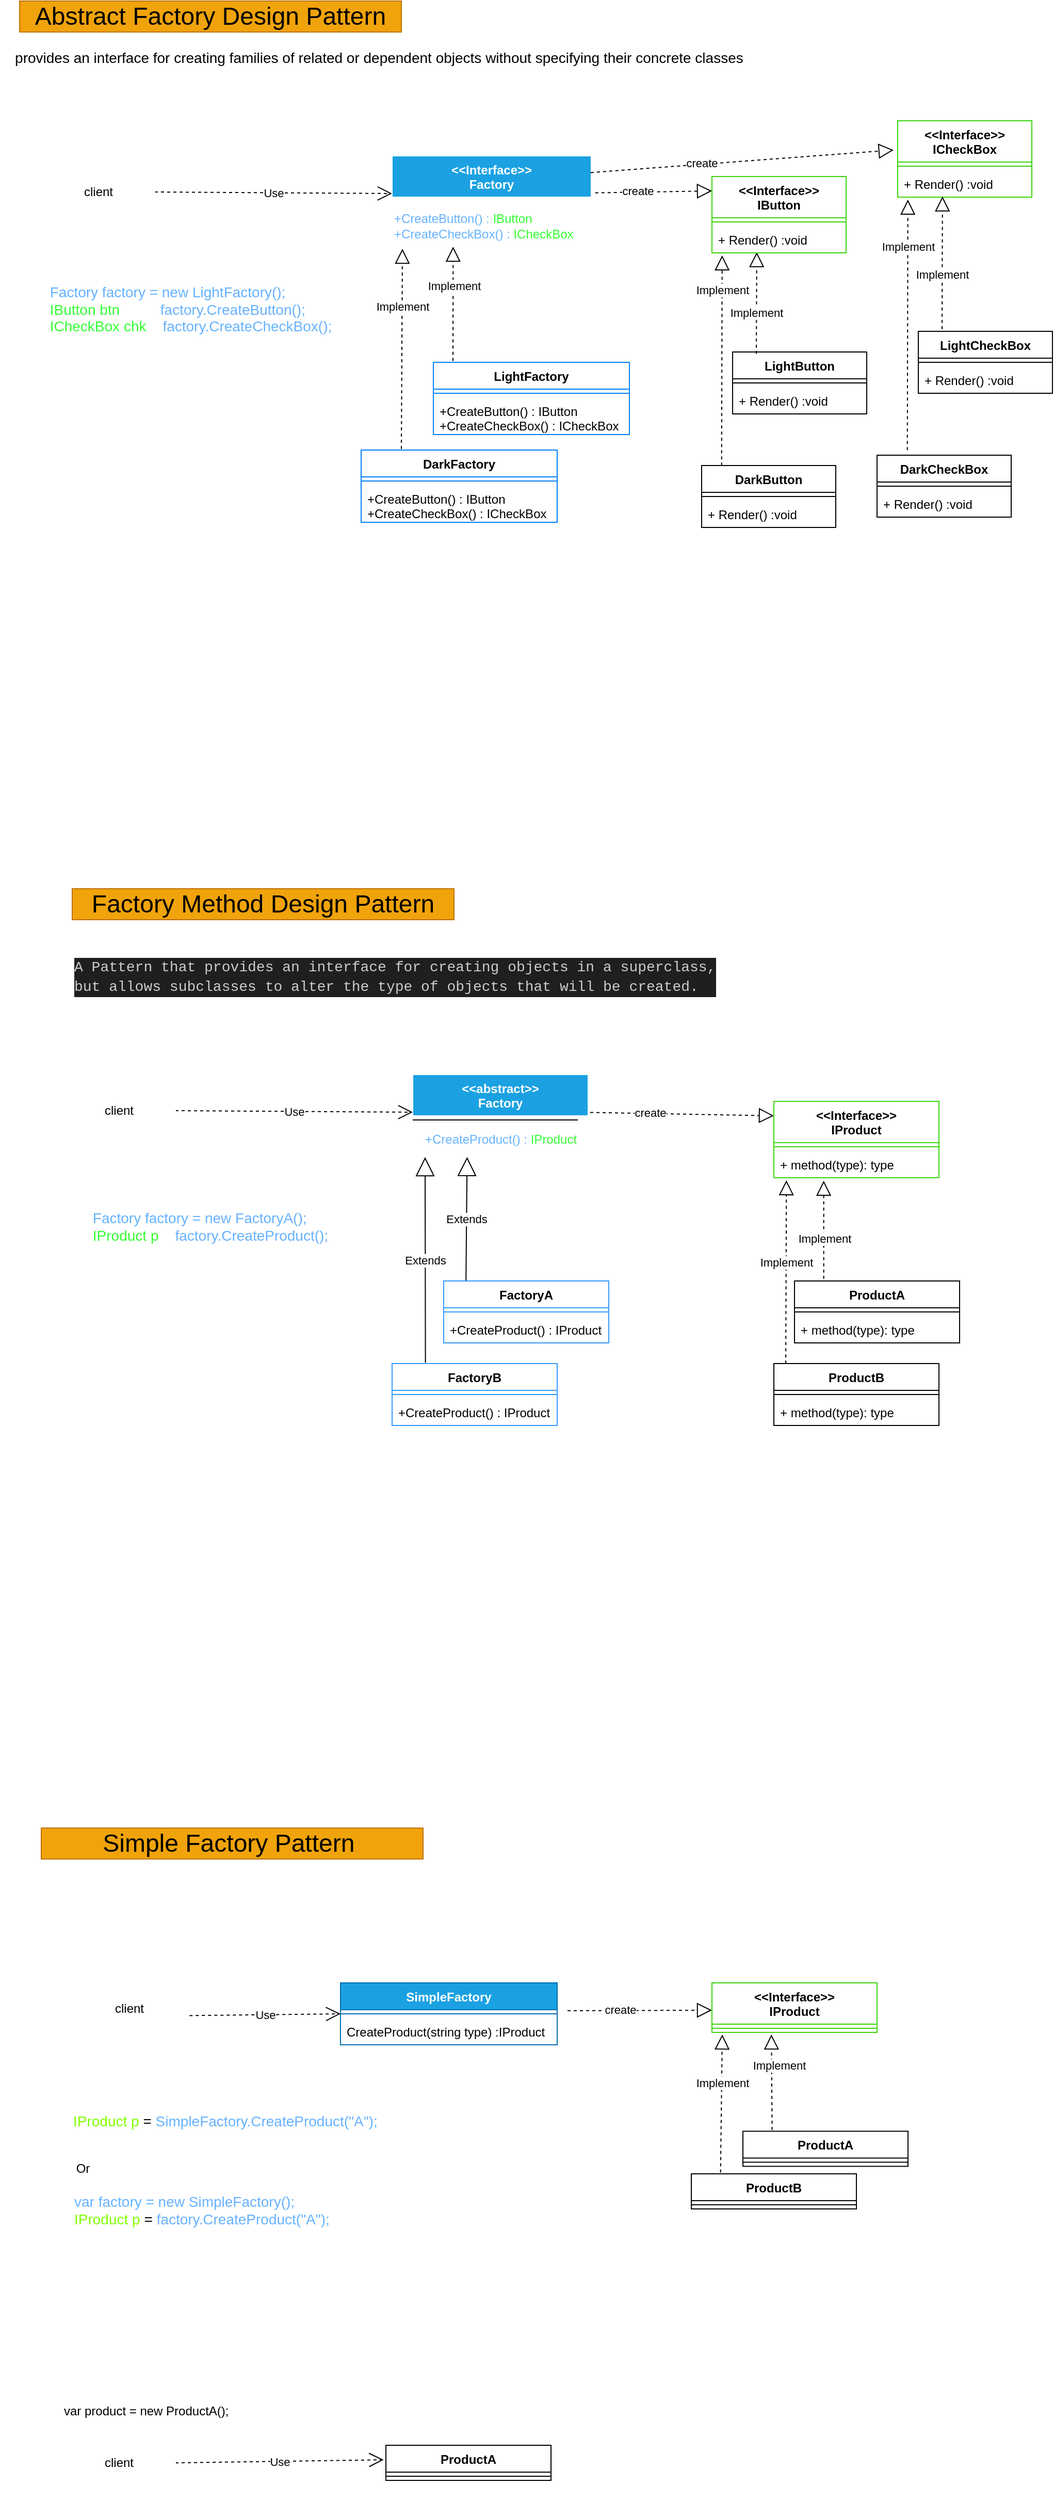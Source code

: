 <mxfile>
    <diagram id="OAejah4RlwYKssRU32tp" name="Page-1">
        <mxGraphModel dx="1076" dy="549" grid="1" gridSize="10" guides="1" tooltips="1" connect="1" arrows="1" fold="1" page="1" pageScale="1" pageWidth="1100" pageHeight="850" background="none" math="0" shadow="0">
            <root>
                <mxCell id="0"/>
                <mxCell id="1" parent="0"/>
                <mxCell id="110" value="&lt;font style=&quot;font-size: 24px;&quot;&gt;Abstract Factory Design Pattern&lt;/font&gt;" style="text;html=1;strokeColor=#BD7000;fillColor=#f0a30a;align=center;verticalAlign=middle;whiteSpace=wrap;rounded=0;movable=1;resizable=1;rotatable=1;deletable=1;editable=1;connectable=1;fontColor=#000000;container=0;" parent="1" vertex="1">
                    <mxGeometry x="29" y="20" width="370" height="30" as="geometry"/>
                </mxCell>
                <mxCell id="168" value="&lt;div style=&quot;color: rgb(204, 204, 204); background-color: rgb(31, 31, 31); font-family: Consolas, &amp;quot;Courier New&amp;quot;, monospace; font-size: 14px; line-height: 19px;&quot;&gt;A Pattern that provides an interface for creating objects in a superclass,&lt;/div&gt;&lt;div style=&quot;color: rgb(204, 204, 204); background-color: rgb(31, 31, 31); font-family: Consolas, &amp;quot;Courier New&amp;quot;, monospace; font-size: 14px; line-height: 19px;&quot;&gt;but allows subclasses to alter the type of objects that will be created.&lt;/div&gt;" style="text;html=1;align=left;verticalAlign=middle;resizable=0;points=[];autosize=1;strokeColor=none;fillColor=none;" vertex="1" parent="1">
                    <mxGeometry x="80" y="940" width="590" height="50" as="geometry"/>
                </mxCell>
                <mxCell id="169" value="Use" style="endArrow=open;endSize=12;dashed=1;html=1;movable=1;resizable=1;rotatable=1;deletable=1;editable=1;connectable=1;exitX=1;exitY=0.5;exitDx=0;exitDy=0;" edge="1" source="198" parent="1">
                    <mxGeometry width="160" relative="1" as="geometry">
                        <mxPoint x="250" y="1096.5" as="sourcePoint"/>
                        <mxPoint x="410.0" y="1096.5" as="targetPoint"/>
                    </mxGeometry>
                </mxCell>
                <mxCell id="170" value="" style="endArrow=block;dashed=1;endFill=0;endSize=12;html=1;movable=1;resizable=1;rotatable=1;deletable=1;editable=1;connectable=1;entryX=0;entryY=0.189;entryDx=0;entryDy=0;entryPerimeter=0;" edge="1" target="186" parent="1">
                    <mxGeometry width="160" relative="1" as="geometry">
                        <mxPoint x="570.0" y="1096.5" as="sourcePoint"/>
                        <mxPoint x="730" y="1096.5" as="targetPoint"/>
                    </mxGeometry>
                </mxCell>
                <mxCell id="171" value="create" style="edgeLabel;html=1;align=center;verticalAlign=middle;resizable=1;points=[];movable=1;rotatable=1;deletable=1;editable=1;connectable=1;container=0;" vertex="1" connectable="0" parent="170">
                    <mxGeometry x="-0.271" y="1" relative="1" as="geometry">
                        <mxPoint as="offset"/>
                    </mxGeometry>
                </mxCell>
                <mxCell id="172" value="" style="endArrow=block;dashed=1;endFill=0;endSize=12;html=1;entryX=0.302;entryY=1.113;entryDx=0;entryDy=0;entryPerimeter=0;movable=1;resizable=1;rotatable=1;deletable=1;editable=1;connectable=1;exitX=0.177;exitY=-0.036;exitDx=0;exitDy=0;exitPerimeter=0;" edge="1" source="180" target="188" parent="1">
                    <mxGeometry width="160" relative="1" as="geometry">
                        <mxPoint x="810" y="1250" as="sourcePoint"/>
                        <mxPoint x="809.52" y="1162.652" as="targetPoint"/>
                    </mxGeometry>
                </mxCell>
                <mxCell id="173" value="Implement" style="edgeLabel;html=1;align=center;verticalAlign=middle;resizable=1;points=[];movable=1;rotatable=1;deletable=1;editable=1;connectable=1;container=0;" vertex="1" connectable="0" parent="172">
                    <mxGeometry x="-0.176" relative="1" as="geometry">
                        <mxPoint as="offset"/>
                    </mxGeometry>
                </mxCell>
                <mxCell id="174" value="&lt;font style=&quot;&quot;&gt;&lt;br&gt;&lt;br&gt;&lt;div style=&quot;font-size: 14px; text-align: left;&quot;&gt;&lt;span style=&quot;background-color: initial;&quot;&gt;&lt;font color=&quot;#66b2ff&quot;&gt;Factory factory = new FactoryA();&lt;/font&gt;&lt;/span&gt;&lt;br&gt;&lt;/div&gt;&lt;div style=&quot;font-size: 14px; text-align: left;&quot;&gt;&lt;font style=&quot;background-color: initial;&quot; color=&quot;#33ff33&quot;&gt;IProduct p&lt;/font&gt;&lt;font style=&quot;background-color: initial;&quot; color=&quot;#ffffff&quot;&gt; =&lt;/font&gt;&lt;span style=&quot;background-color: initial;&quot;&gt;&amp;nbsp;&lt;/span&gt;&lt;span style=&quot;color: rgb(102, 178, 255);&quot;&gt;factory&lt;/span&gt;&lt;font style=&quot;background-color: initial;&quot; color=&quot;#66b2ff&quot;&gt;.CreateProduct();&lt;/font&gt;&lt;/div&gt;&lt;div style=&quot;text-align: left;&quot;&gt;&lt;br&gt;&lt;/div&gt;&lt;/font&gt;" style="text;strokeColor=none;align=center;fillColor=none;html=1;verticalAlign=middle;whiteSpace=wrap;rounded=0;fontColor=#FF66B3;movable=1;resizable=1;rotatable=1;deletable=1;editable=1;connectable=1;container=0;" vertex="1" parent="1">
                    <mxGeometry x="44" y="1170" width="340" height="60" as="geometry"/>
                </mxCell>
                <mxCell id="175" value="&lt;&lt;abstract&gt;&gt;&#10;Factory" style="swimlane;fontStyle=1;align=center;verticalAlign=top;childLayout=stackLayout;horizontal=1;startSize=40;horizontalStack=0;resizeParent=1;resizeParentMax=0;resizeLast=0;collapsible=1;marginBottom=0;fillColor=#1ba1e2;fontColor=#ffffff;strokeColor=#FFFFFF;movable=1;resizable=1;rotatable=1;deletable=1;editable=1;connectable=1;container=0;" vertex="1" parent="1">
                    <mxGeometry x="410" y="1060" width="170" height="78" as="geometry"/>
                </mxCell>
                <mxCell id="176" value="" style="line;strokeWidth=1;fillColor=none;align=left;verticalAlign=middle;spacingTop=-1;spacingLeft=3;spacingRight=3;rotatable=1;labelPosition=right;points=[];portConstraint=eastwest;strokeColor=inherit;movable=1;resizable=1;deletable=1;editable=1;connectable=1;container=0;" vertex="1" parent="175">
                    <mxGeometry y="40" width="170" height="8" as="geometry"/>
                </mxCell>
                <mxCell id="177" value="&lt;font color=&quot;#66b2ff&quot;&gt;+CreateProduct() :&lt;/font&gt; IProduct" style="text;html=1;align=center;verticalAlign=middle;resizable=1;points=[];autosize=1;strokeColor=none;fillColor=none;fontSize=12;fontColor=#33FF33;movable=1;rotatable=1;deletable=1;editable=1;connectable=1;" vertex="1" parent="175">
                    <mxGeometry y="48" width="170" height="30" as="geometry"/>
                </mxCell>
                <mxCell id="178" value="Extends" style="endArrow=block;endSize=16;endFill=0;html=1;exitX=0.135;exitY=0;exitDx=0;exitDy=0;entryX=0.31;entryY=1.062;entryDx=0;entryDy=0;entryPerimeter=0;movable=1;resizable=1;rotatable=1;deletable=1;editable=1;connectable=1;exitPerimeter=0;" edge="1" source="195" target="177" parent="1">
                    <mxGeometry width="160" relative="1" as="geometry">
                        <mxPoint x="490" y="1260" as="sourcePoint"/>
                        <mxPoint x="490.8" y="1134.884" as="targetPoint"/>
                    </mxGeometry>
                </mxCell>
                <mxCell id="179" value="" style="line;strokeWidth=1;fillColor=none;align=left;verticalAlign=middle;spacingTop=-1;spacingLeft=3;spacingRight=3;rotatable=1;labelPosition=right;points=[];portConstraint=eastwest;strokeColor=inherit;movable=1;resizable=1;deletable=1;editable=1;connectable=1;container=0;" vertex="1" parent="1">
                    <mxGeometry x="410" y="1100" width="160" height="8" as="geometry"/>
                </mxCell>
                <mxCell id="180" value="ProductA" style="swimlane;fontStyle=1;align=center;verticalAlign=top;childLayout=stackLayout;horizontal=1;startSize=26;horizontalStack=0;resizeParent=1;resizeParentMax=0;resizeLast=0;collapsible=1;marginBottom=0;" vertex="1" parent="1">
                    <mxGeometry x="780" y="1260" width="160" height="60" as="geometry"/>
                </mxCell>
                <mxCell id="181" value="" style="line;strokeWidth=1;fillColor=none;align=left;verticalAlign=middle;spacingTop=-1;spacingLeft=3;spacingRight=3;rotatable=0;labelPosition=right;points=[];portConstraint=eastwest;strokeColor=inherit;" vertex="1" parent="180">
                    <mxGeometry y="26" width="160" height="8" as="geometry"/>
                </mxCell>
                <mxCell id="182" value="+ method(type): type" style="text;strokeColor=none;fillColor=none;align=left;verticalAlign=top;spacingLeft=4;spacingRight=4;overflow=hidden;rotatable=0;points=[[0,0.5],[1,0.5]];portConstraint=eastwest;" vertex="1" parent="180">
                    <mxGeometry y="34" width="160" height="26" as="geometry"/>
                </mxCell>
                <mxCell id="183" value="ProductB" style="swimlane;fontStyle=1;align=center;verticalAlign=top;childLayout=stackLayout;horizontal=1;startSize=26;horizontalStack=0;resizeParent=1;resizeParentMax=0;resizeLast=0;collapsible=1;marginBottom=0;" vertex="1" parent="1">
                    <mxGeometry x="760" y="1340" width="160" height="60" as="geometry"/>
                </mxCell>
                <mxCell id="184" value="" style="line;strokeWidth=1;fillColor=none;align=left;verticalAlign=middle;spacingTop=-1;spacingLeft=3;spacingRight=3;rotatable=0;labelPosition=right;points=[];portConstraint=eastwest;strokeColor=inherit;" vertex="1" parent="183">
                    <mxGeometry y="26" width="160" height="8" as="geometry"/>
                </mxCell>
                <mxCell id="185" value="+ method(type): type" style="text;strokeColor=none;fillColor=none;align=left;verticalAlign=top;spacingLeft=4;spacingRight=4;overflow=hidden;rotatable=0;points=[[0,0.5],[1,0.5]];portConstraint=eastwest;" vertex="1" parent="183">
                    <mxGeometry y="34" width="160" height="26" as="geometry"/>
                </mxCell>
                <mxCell id="186" value="&lt;&lt;Interface&gt;&gt;&#10;IProduct" style="swimlane;fontStyle=1;align=center;verticalAlign=top;childLayout=stackLayout;horizontal=1;startSize=40;horizontalStack=0;resizeParent=1;resizeParentMax=0;resizeLast=0;collapsible=1;marginBottom=0;strokeColor=#39D40B;fillColor=none;" vertex="1" parent="1">
                    <mxGeometry x="760" y="1086" width="160" height="74" as="geometry"/>
                </mxCell>
                <mxCell id="187" value="" style="line;strokeWidth=1;fillColor=none;align=left;verticalAlign=middle;spacingTop=-1;spacingLeft=3;spacingRight=3;rotatable=0;labelPosition=right;points=[];portConstraint=eastwest;strokeColor=inherit;" vertex="1" parent="186">
                    <mxGeometry y="40" width="160" height="8" as="geometry"/>
                </mxCell>
                <mxCell id="188" value="+ method(type): type" style="text;strokeColor=none;fillColor=none;align=left;verticalAlign=top;spacingLeft=4;spacingRight=4;overflow=hidden;rotatable=0;points=[[0,0.5],[1,0.5]];portConstraint=eastwest;" vertex="1" parent="186">
                    <mxGeometry y="48" width="160" height="26" as="geometry"/>
                </mxCell>
                <mxCell id="189" value="" style="endArrow=block;dashed=1;endFill=0;endSize=12;html=1;entryX=0.076;entryY=1.093;entryDx=0;entryDy=0;entryPerimeter=0;movable=1;resizable=1;rotatable=1;deletable=1;editable=1;connectable=1;exitX=0.072;exitY=0.002;exitDx=0;exitDy=0;exitPerimeter=0;" edge="1" source="183" target="188" parent="1">
                    <mxGeometry width="160" relative="1" as="geometry">
                        <mxPoint x="870.48" y="1247.35" as="sourcePoint"/>
                        <mxPoint x="870" y="1160.002" as="targetPoint"/>
                    </mxGeometry>
                </mxCell>
                <mxCell id="190" value="Implement" style="edgeLabel;html=1;align=center;verticalAlign=middle;resizable=1;points=[];movable=1;rotatable=1;deletable=1;editable=1;connectable=1;container=0;" vertex="1" connectable="0" parent="189">
                    <mxGeometry x="-0.176" relative="1" as="geometry">
                        <mxPoint y="-25" as="offset"/>
                    </mxGeometry>
                </mxCell>
                <mxCell id="191" value="FactoryB" style="swimlane;fontStyle=1;align=center;verticalAlign=top;childLayout=stackLayout;horizontal=1;startSize=26;horizontalStack=0;resizeParent=1;resizeParentMax=0;resizeLast=0;collapsible=1;marginBottom=0;strokeColor=#3399FF;" vertex="1" parent="1">
                    <mxGeometry x="390" y="1340" width="160" height="60" as="geometry"/>
                </mxCell>
                <mxCell id="192" value="" style="line;strokeWidth=1;fillColor=none;align=left;verticalAlign=middle;spacingTop=-1;spacingLeft=3;spacingRight=3;rotatable=0;labelPosition=right;points=[];portConstraint=eastwest;strokeColor=inherit;" vertex="1" parent="191">
                    <mxGeometry y="26" width="160" height="8" as="geometry"/>
                </mxCell>
                <mxCell id="193" value="+CreateProduct() : IProduct" style="text;strokeColor=none;fillColor=none;align=left;verticalAlign=top;spacingLeft=4;spacingRight=4;overflow=hidden;rotatable=0;points=[[0,0.5],[1,0.5]];portConstraint=eastwest;" vertex="1" parent="191">
                    <mxGeometry y="34" width="160" height="26" as="geometry"/>
                </mxCell>
                <mxCell id="194" value="Extends" style="endArrow=block;endSize=16;endFill=0;html=1;movable=1;resizable=1;rotatable=1;deletable=1;editable=1;connectable=1;exitX=0.202;exitY=-0.013;exitDx=0;exitDy=0;exitPerimeter=0;" edge="1" source="191" parent="1">
                    <mxGeometry width="160" relative="1" as="geometry">
                        <mxPoint x="430" y="1340" as="sourcePoint"/>
                        <mxPoint x="422.0" y="1140" as="targetPoint"/>
                    </mxGeometry>
                </mxCell>
                <mxCell id="195" value="FactoryA" style="swimlane;fontStyle=1;align=center;verticalAlign=top;childLayout=stackLayout;horizontal=1;startSize=26;horizontalStack=0;resizeParent=1;resizeParentMax=0;resizeLast=0;collapsible=1;marginBottom=0;strokeColor=#3399FF;" vertex="1" parent="1">
                    <mxGeometry x="440" y="1260" width="160" height="60" as="geometry"/>
                </mxCell>
                <mxCell id="196" value="" style="line;strokeWidth=1;fillColor=none;align=left;verticalAlign=middle;spacingTop=-1;spacingLeft=3;spacingRight=3;rotatable=0;labelPosition=right;points=[];portConstraint=eastwest;strokeColor=inherit;" vertex="1" parent="195">
                    <mxGeometry y="26" width="160" height="8" as="geometry"/>
                </mxCell>
                <mxCell id="197" value="+CreateProduct() : IProduct" style="text;strokeColor=none;fillColor=none;align=left;verticalAlign=top;spacingLeft=4;spacingRight=4;overflow=hidden;rotatable=0;points=[[0,0.5],[1,0.5]];portConstraint=eastwest;" vertex="1" parent="195">
                    <mxGeometry y="34" width="160" height="26" as="geometry"/>
                </mxCell>
                <mxCell id="198" value="client" style="html=1;strokeColor=#FFFFFF;fillColor=none;" vertex="1" parent="1">
                    <mxGeometry x="70" y="1070" width="110" height="50" as="geometry"/>
                </mxCell>
                <mxCell id="199" value="&lt;font style=&quot;font-size: 24px;&quot;&gt;Factory Method Design Pattern&lt;/font&gt;" style="text;html=1;strokeColor=#BD7000;fillColor=#f0a30a;align=center;verticalAlign=middle;whiteSpace=wrap;rounded=0;movable=1;resizable=1;rotatable=1;deletable=1;editable=1;connectable=1;fontColor=#000000;container=0;" vertex="1" parent="1">
                    <mxGeometry x="80" y="880" width="370" height="30" as="geometry"/>
                </mxCell>
                <mxCell id="229" value="&lt;font style=&quot;font-size: 24px;&quot;&gt;Simple Factory Pattern&amp;nbsp;&lt;/font&gt;" style="text;html=1;strokeColor=#BD7000;fillColor=#f0a30a;align=center;verticalAlign=middle;whiteSpace=wrap;rounded=0;movable=1;resizable=1;rotatable=1;deletable=1;editable=1;connectable=1;fontColor=#000000;container=0;" vertex="1" parent="1">
                    <mxGeometry x="50" y="1790" width="370" height="30" as="geometry"/>
                </mxCell>
                <mxCell id="230" value="&lt;span style=&quot;font-family: D-DINExp, &amp;quot;DM Sans&amp;quot;, -apple-system, BlinkMacSystemFont, &amp;quot;Segoe UI&amp;quot;, Roboto, &amp;quot;Helvetica Neue&amp;quot;, Arial, &amp;quot;Noto Sans&amp;quot;, sans-serif, &amp;quot;Apple Color Emoji&amp;quot;, &amp;quot;Segoe UI Emoji&amp;quot;, &amp;quot;Segoe UI Symbol&amp;quot;, &amp;quot;Noto Color Emoji&amp;quot;; font-size: 14px;&quot;&gt;&lt;font color=&quot;#ffffff&quot;&gt;A pattern that provides a way to create objects without specifying the exact class of the object that will be created.&lt;br&gt;&amp;nbsp;It is often used to encapsulate object creation in a single class, making it easier to manage and modify.&lt;/font&gt;&lt;/span&gt;" style="text;html=1;align=left;verticalAlign=middle;resizable=0;points=[];autosize=1;strokeColor=none;fillColor=none;" vertex="1" parent="1">
                    <mxGeometry x="60" y="1830" width="730" height="50" as="geometry"/>
                </mxCell>
                <mxCell id="248" value="&lt;font style=&quot;font-size: 14px;&quot;&gt;&amp;nbsp;provides an interface for creating families of related or dependent objects without specifying their concrete classes&lt;/font&gt;" style="text;html=1;align=center;verticalAlign=middle;resizable=0;points=[];autosize=1;strokeColor=none;fillColor=none;" vertex="1" parent="1">
                    <mxGeometry x="10" y="60" width="730" height="30" as="geometry"/>
                </mxCell>
                <mxCell id="240" value="SimpleFactory" style="swimlane;fontStyle=1;align=center;verticalAlign=top;childLayout=stackLayout;horizontal=1;startSize=26;horizontalStack=0;resizeParent=1;resizeParentMax=0;resizeLast=0;collapsible=1;marginBottom=0;fillColor=#1ba1e2;fontColor=#ffffff;strokeColor=#006EAF;" vertex="1" parent="1">
                    <mxGeometry x="340" y="1940" width="210" height="60" as="geometry"/>
                </mxCell>
                <mxCell id="241" value="" style="line;strokeWidth=1;fillColor=none;align=left;verticalAlign=middle;spacingTop=-1;spacingLeft=3;spacingRight=3;rotatable=0;labelPosition=right;points=[];portConstraint=eastwest;strokeColor=inherit;" vertex="1" parent="240">
                    <mxGeometry y="26" width="210" height="8" as="geometry"/>
                </mxCell>
                <mxCell id="242" value="CreateProduct(string type) :IProduct" style="text;strokeColor=none;fillColor=none;align=left;verticalAlign=top;spacingLeft=4;spacingRight=4;overflow=hidden;rotatable=0;points=[[0,0.5],[1,0.5]];portConstraint=eastwest;" vertex="1" parent="240">
                    <mxGeometry y="34" width="210" height="26" as="geometry"/>
                </mxCell>
                <mxCell id="244" value="Use" style="endArrow=open;endSize=12;dashed=1;html=1;movable=1;resizable=1;rotatable=1;deletable=1;editable=1;connectable=1;exitX=1.033;exitY=0.634;exitDx=0;exitDy=0;exitPerimeter=0;" edge="1" parent="1" source="272">
                    <mxGeometry width="160" relative="1" as="geometry">
                        <mxPoint x="220" y="1966.5" as="sourcePoint"/>
                        <mxPoint x="340" y="1970" as="targetPoint"/>
                    </mxGeometry>
                </mxCell>
                <mxCell id="245" value="" style="endArrow=block;dashed=1;endFill=0;endSize=12;html=1;movable=1;resizable=1;rotatable=1;deletable=1;editable=1;connectable=1;" edge="1" parent="1">
                    <mxGeometry width="160" relative="1" as="geometry">
                        <mxPoint x="560" y="1967" as="sourcePoint"/>
                        <mxPoint x="700" y="1966.5" as="targetPoint"/>
                    </mxGeometry>
                </mxCell>
                <mxCell id="246" value="create" style="edgeLabel;html=1;align=center;verticalAlign=middle;resizable=1;points=[];movable=1;rotatable=1;deletable=1;editable=1;connectable=1;container=0;" vertex="1" connectable="0" parent="245">
                    <mxGeometry x="-0.271" y="1" relative="1" as="geometry">
                        <mxPoint as="offset"/>
                    </mxGeometry>
                </mxCell>
                <mxCell id="247" value="&lt;font style=&quot;font-size: 14px;&quot;&gt;&lt;font color=&quot;#66b2ff&quot;&gt;var factory = new SimpleFactory();&lt;/font&gt;&lt;br&gt;&lt;font color=&quot;#80ff00&quot;&gt;IProduct p&lt;/font&gt; =&lt;font color=&quot;#66b2ff&quot;&gt; factory.CreateProduct(&quot;A&quot;);&lt;/font&gt;&lt;/font&gt;" style="text;html=1;align=left;verticalAlign=middle;resizable=0;points=[];autosize=1;strokeColor=none;fillColor=none;" vertex="1" parent="1">
                    <mxGeometry x="80" y="2135" width="270" height="50" as="geometry"/>
                </mxCell>
                <mxCell id="250" value="" style="endArrow=block;dashed=1;endFill=0;endSize=12;html=1;entryX=0.36;entryY=1.089;entryDx=0;entryDy=0;entryPerimeter=0;movable=1;resizable=1;rotatable=1;deletable=1;editable=1;connectable=1;exitX=0.177;exitY=-0.036;exitDx=0;exitDy=0;exitPerimeter=0;" edge="1" parent="1" source="252">
                    <mxGeometry width="160" relative="1" as="geometry">
                        <mxPoint x="750" y="2077.69" as="sourcePoint"/>
                        <mxPoint x="757.6" y="1990.004" as="targetPoint"/>
                    </mxGeometry>
                </mxCell>
                <mxCell id="251" value="Implement" style="edgeLabel;html=1;align=center;verticalAlign=middle;resizable=1;points=[];movable=1;rotatable=1;deletable=1;editable=1;connectable=1;container=0;" vertex="1" connectable="0" parent="250">
                    <mxGeometry x="-0.176" relative="1" as="geometry">
                        <mxPoint x="7" y="-25" as="offset"/>
                    </mxGeometry>
                </mxCell>
                <mxCell id="252" value="ProductA" style="swimlane;fontStyle=1;align=center;verticalAlign=top;childLayout=stackLayout;horizontal=1;startSize=26;horizontalStack=0;resizeParent=1;resizeParentMax=0;resizeLast=0;collapsible=1;marginBottom=0;" vertex="1" parent="1">
                    <mxGeometry x="730" y="2083.69" width="160" height="34" as="geometry"/>
                </mxCell>
                <mxCell id="253" value="" style="line;strokeWidth=1;fillColor=none;align=left;verticalAlign=middle;spacingTop=-1;spacingLeft=3;spacingRight=3;rotatable=0;labelPosition=right;points=[];portConstraint=eastwest;strokeColor=inherit;" vertex="1" parent="252">
                    <mxGeometry y="26" width="160" height="8" as="geometry"/>
                </mxCell>
                <mxCell id="255" value="&lt;&lt;Interface&gt;&gt;&#10;IProduct" style="swimlane;fontStyle=1;align=center;verticalAlign=top;childLayout=stackLayout;horizontal=1;startSize=40;horizontalStack=0;resizeParent=1;resizeParentMax=0;resizeLast=0;collapsible=1;marginBottom=0;strokeColor=#39D40B;fillColor=none;" vertex="1" parent="1">
                    <mxGeometry x="700" y="1940" width="160" height="48" as="geometry"/>
                </mxCell>
                <mxCell id="256" value="" style="line;strokeWidth=1;fillColor=none;align=left;verticalAlign=middle;spacingTop=-1;spacingLeft=3;spacingRight=3;rotatable=0;labelPosition=right;points=[];portConstraint=eastwest;strokeColor=inherit;" vertex="1" parent="255">
                    <mxGeometry y="40" width="160" height="8" as="geometry"/>
                </mxCell>
                <mxCell id="264" value="" style="group" vertex="1" connectable="0" parent="1">
                    <mxGeometry x="70" y="2340" width="474" height="100" as="geometry"/>
                </mxCell>
                <mxCell id="249" value="var product = new ProductA();" style="text;html=1;align=left;verticalAlign=middle;resizable=0;points=[];autosize=1;strokeColor=none;fillColor=none;" vertex="1" parent="264">
                    <mxGeometry width="180" height="30" as="geometry"/>
                </mxCell>
                <mxCell id="259" value="ProductA" style="swimlane;fontStyle=1;align=center;verticalAlign=top;childLayout=stackLayout;horizontal=1;startSize=26;horizontalStack=0;resizeParent=1;resizeParentMax=0;resizeLast=0;collapsible=1;marginBottom=0;" vertex="1" parent="264">
                    <mxGeometry x="314" y="48" width="160" height="34" as="geometry"/>
                </mxCell>
                <mxCell id="260" value="" style="line;strokeWidth=1;fillColor=none;align=left;verticalAlign=middle;spacingTop=-1;spacingLeft=3;spacingRight=3;rotatable=0;labelPosition=right;points=[];portConstraint=eastwest;strokeColor=inherit;" vertex="1" parent="259">
                    <mxGeometry y="26" width="160" height="8" as="geometry"/>
                </mxCell>
                <mxCell id="262" value="Use" style="endArrow=open;endSize=12;dashed=1;html=1;movable=1;resizable=1;rotatable=1;deletable=1;editable=1;connectable=1;entryX=-0.014;entryY=0.413;entryDx=0;entryDy=0;exitX=1;exitY=0.5;exitDx=0;exitDy=0;entryPerimeter=0;" edge="1" parent="264" source="263" target="259">
                    <mxGeometry width="160" relative="1" as="geometry">
                        <mxPoint x="135" y="57" as="sourcePoint"/>
                        <mxPoint x="255" y="53.5" as="targetPoint"/>
                    </mxGeometry>
                </mxCell>
                <mxCell id="263" value="client" style="html=1;strokeColor=#FFFFFF;fillColor=none;" vertex="1" parent="264">
                    <mxGeometry y="40" width="110" height="50" as="geometry"/>
                </mxCell>
                <mxCell id="265" value="" style="group;movable=0;resizable=0;rotatable=0;deletable=0;editable=0;connectable=0;" vertex="1" connectable="0" parent="1">
                    <mxGeometry x="50" y="136" width="980" height="394" as="geometry"/>
                </mxCell>
                <mxCell id="105" value="Use" style="endArrow=open;endSize=12;dashed=1;html=1;movable=1;resizable=1;rotatable=1;deletable=1;editable=1;connectable=1;exitX=1;exitY=0.5;exitDx=0;exitDy=0;" parent="265" edge="1" source="167">
                    <mxGeometry width="160" relative="1" as="geometry">
                        <mxPoint x="180" y="70.5" as="sourcePoint"/>
                        <mxPoint x="340" y="70.5" as="targetPoint"/>
                    </mxGeometry>
                </mxCell>
                <mxCell id="97" value="" style="endArrow=block;dashed=1;endFill=0;endSize=12;html=1;entryX=0.334;entryY=0.971;entryDx=0;entryDy=0;entryPerimeter=0;movable=1;resizable=1;rotatable=1;deletable=1;editable=1;connectable=1;exitX=0.177;exitY=-0.036;exitDx=0;exitDy=0;exitPerimeter=0;" parent="265" target="153" edge="1">
                    <mxGeometry width="160" relative="1" as="geometry">
                        <mxPoint x="693.01" y="225.84" as="sourcePoint"/>
                        <mxPoint x="699.52" y="130.652" as="targetPoint"/>
                    </mxGeometry>
                </mxCell>
                <mxCell id="102" value="Implement" style="edgeLabel;html=1;align=center;verticalAlign=middle;resizable=1;points=[];movable=1;rotatable=1;deletable=1;editable=1;connectable=1;container=0;" parent="97" vertex="1" connectable="0">
                    <mxGeometry x="-0.176" relative="1" as="geometry">
                        <mxPoint as="offset"/>
                    </mxGeometry>
                </mxCell>
                <mxCell id="116" value="&lt;font style=&quot;&quot;&gt;&lt;br&gt;&lt;br&gt;&lt;div style=&quot;font-size: 14px; text-align: left;&quot;&gt;&lt;span style=&quot;background-color: initial;&quot;&gt;&lt;font color=&quot;#66b2ff&quot;&gt;Factory factory = new LightFactory();&lt;/font&gt;&lt;/span&gt;&lt;br&gt;&lt;/div&gt;&lt;div style=&quot;font-size: 14px; text-align: left;&quot;&gt;&lt;font style=&quot;background-color: initial;&quot; color=&quot;#33ff33&quot;&gt;IButton btn&lt;/font&gt;&lt;font style=&quot;background-color: initial;&quot; color=&quot;#ffffff&quot;&gt;&amp;nbsp; &amp;nbsp; &amp;nbsp; &amp;nbsp;=&lt;/font&gt;&lt;span style=&quot;background-color: initial;&quot;&gt;&amp;nbsp;&lt;/span&gt;&lt;span style=&quot;color: rgb(102, 178, 255);&quot;&gt;factory&lt;/span&gt;&lt;font style=&quot;background-color: initial;&quot; color=&quot;#66b2ff&quot;&gt;.CreateButton();&lt;/font&gt;&lt;br&gt;&lt;/div&gt;&lt;div style=&quot;font-size: 14px; text-align: left;&quot;&gt;&lt;font style=&quot;background-color: initial;&quot; color=&quot;#33ff33&quot;&gt;ICheckBox chk&lt;/font&gt;&lt;font style=&quot;background-color: initial;&quot; color=&quot;#ffffff&quot;&gt;&amp;nbsp;=&lt;/font&gt;&lt;span style=&quot;background-color: initial;&quot;&gt;&amp;nbsp;&lt;/span&gt;&lt;span style=&quot;color: rgb(102, 178, 255);&quot;&gt;factory&lt;/span&gt;&lt;font style=&quot;background-color: initial;&quot; color=&quot;#66b2ff&quot;&gt;.CreateCheckBox();&lt;/font&gt;&lt;font style=&quot;background-color: initial;&quot; color=&quot;#66b2ff&quot;&gt;&lt;br&gt;&lt;/font&gt;&lt;/div&gt;&lt;/font&gt;" style="text;strokeColor=none;align=center;fillColor=none;html=1;verticalAlign=middle;whiteSpace=wrap;rounded=0;fontColor=#FF66B3;movable=1;resizable=1;rotatable=1;deletable=1;editable=1;connectable=1;container=0;" parent="265" vertex="1">
                    <mxGeometry y="128" width="290" height="80" as="geometry"/>
                </mxCell>
                <mxCell id="88" value="&lt;&lt;Interface&gt;&gt;&#10;Factory" style="swimlane;fontStyle=1;align=center;verticalAlign=top;childLayout=stackLayout;horizontal=1;startSize=40;horizontalStack=0;resizeParent=1;resizeParentMax=0;resizeLast=0;collapsible=1;marginBottom=0;fillColor=#1ba1e2;fontColor=#ffffff;strokeColor=#FFFFFF;movable=1;resizable=1;rotatable=1;deletable=1;editable=1;connectable=1;container=0;" parent="265" vertex="1">
                    <mxGeometry x="340" y="34" width="193" height="88" as="geometry"/>
                </mxCell>
                <mxCell id="139" value="" style="line;strokeWidth=1;fillColor=none;align=left;verticalAlign=middle;spacingTop=-1;spacingLeft=3;spacingRight=3;rotatable=1;labelPosition=right;points=[];portConstraint=eastwest;strokeColor=inherit;movable=1;resizable=1;deletable=1;editable=1;connectable=1;container=0;" parent="88" vertex="1">
                    <mxGeometry y="40" width="193" height="8" as="geometry"/>
                </mxCell>
                <mxCell id="137" value="&lt;font color=&quot;#66b2ff&quot;&gt;+CreateButton() :&lt;/font&gt; IButton&lt;br&gt;&lt;font color=&quot;#66b2ff&quot;&gt;+CreateCheckBox() :&lt;/font&gt;&amp;nbsp;ICheckBox" style="text;html=1;align=left;verticalAlign=middle;resizable=1;points=[];autosize=1;strokeColor=none;fillColor=none;fontSize=12;fontColor=#33FF33;movable=1;rotatable=1;deletable=1;editable=1;connectable=1;" parent="88" vertex="1">
                    <mxGeometry y="48" width="193" height="40" as="geometry"/>
                </mxCell>
                <mxCell id="90" value="" style="line;strokeWidth=1;fillColor=none;align=left;verticalAlign=middle;spacingTop=-1;spacingLeft=3;spacingRight=3;rotatable=1;labelPosition=right;points=[];portConstraint=eastwest;strokeColor=inherit;movable=1;resizable=1;deletable=1;editable=1;connectable=1;container=0;" parent="265" vertex="1">
                    <mxGeometry x="340" y="74" width="160" height="8" as="geometry"/>
                </mxCell>
                <mxCell id="150" value="&lt;&lt;Interface&gt;&gt;&#10;IButton" style="swimlane;fontStyle=1;align=center;verticalAlign=top;childLayout=stackLayout;horizontal=1;startSize=40;horizontalStack=0;resizeParent=1;resizeParentMax=0;resizeLast=0;collapsible=1;marginBottom=0;strokeColor=#39D40B;fillColor=none;movable=1;resizable=1;rotatable=1;deletable=1;editable=1;connectable=1;" vertex="1" parent="265">
                    <mxGeometry x="650" y="54" width="130" height="74" as="geometry"/>
                </mxCell>
                <mxCell id="152" value="" style="line;strokeWidth=1;fillColor=none;align=left;verticalAlign=middle;spacingTop=-1;spacingLeft=3;spacingRight=3;rotatable=1;labelPosition=right;points=[];portConstraint=eastwest;strokeColor=inherit;movable=1;resizable=1;deletable=1;editable=1;connectable=1;" vertex="1" parent="150">
                    <mxGeometry y="40" width="130" height="8" as="geometry"/>
                </mxCell>
                <mxCell id="153" value="+ Render() :void" style="text;strokeColor=none;fillColor=none;align=left;verticalAlign=top;spacingLeft=4;spacingRight=4;overflow=hidden;rotatable=1;points=[[0,0.5],[1,0.5]];portConstraint=eastwest;movable=1;resizable=1;deletable=1;editable=1;connectable=1;" vertex="1" parent="150">
                    <mxGeometry y="48" width="130" height="26" as="geometry"/>
                </mxCell>
                <mxCell id="114" value="" style="endArrow=block;dashed=1;endFill=0;endSize=12;html=1;movable=1;resizable=1;rotatable=1;deletable=1;editable=1;connectable=1;entryX=0;entryY=0.189;entryDx=0;entryDy=0;entryPerimeter=0;exitX=1.02;exitY=0.407;exitDx=0;exitDy=0;exitPerimeter=0;" parent="265" edge="1" target="150" source="88">
                    <mxGeometry width="160" relative="1" as="geometry">
                        <mxPoint x="500" y="70.5" as="sourcePoint"/>
                        <mxPoint x="660" y="70.5" as="targetPoint"/>
                    </mxGeometry>
                </mxCell>
                <mxCell id="115" value="create" style="edgeLabel;html=1;align=center;verticalAlign=middle;resizable=1;points=[];movable=1;rotatable=1;deletable=1;editable=1;connectable=1;container=0;" parent="114" vertex="1" connectable="0">
                    <mxGeometry x="-0.271" y="1" relative="1" as="geometry">
                        <mxPoint as="offset"/>
                    </mxGeometry>
                </mxCell>
                <mxCell id="154" value="" style="endArrow=block;dashed=1;endFill=0;endSize=12;html=1;entryX=0.076;entryY=1.093;entryDx=0;entryDy=0;entryPerimeter=0;movable=1;resizable=1;rotatable=1;deletable=1;editable=1;connectable=1;exitX=0.072;exitY=0.002;exitDx=0;exitDy=0;exitPerimeter=0;" edge="1" parent="265" target="153">
                    <mxGeometry width="160" relative="1" as="geometry">
                        <mxPoint x="659.36" y="334.12" as="sourcePoint"/>
                        <mxPoint x="760" y="128.002" as="targetPoint"/>
                    </mxGeometry>
                </mxCell>
                <mxCell id="155" value="Implement" style="edgeLabel;html=1;align=center;verticalAlign=middle;resizable=1;points=[];movable=1;rotatable=1;deletable=1;editable=1;connectable=1;container=0;" vertex="1" connectable="0" parent="154">
                    <mxGeometry x="-0.176" relative="1" as="geometry">
                        <mxPoint y="-86" as="offset"/>
                    </mxGeometry>
                </mxCell>
                <mxCell id="158" value="DarkFactory" style="swimlane;fontStyle=1;align=center;verticalAlign=top;childLayout=stackLayout;horizontal=1;startSize=26;horizontalStack=0;resizeParent=1;resizeParentMax=0;resizeLast=0;collapsible=1;marginBottom=0;strokeColor=#007FFF;movable=1;resizable=1;rotatable=1;deletable=1;editable=1;connectable=1;" vertex="1" parent="265">
                    <mxGeometry x="310" y="319" width="190" height="70" as="geometry"/>
                </mxCell>
                <mxCell id="160" value="" style="line;strokeWidth=1;fillColor=none;align=left;verticalAlign=middle;spacingTop=-1;spacingLeft=3;spacingRight=3;rotatable=1;labelPosition=right;points=[];portConstraint=eastwest;strokeColor=inherit;movable=1;resizable=1;deletable=1;editable=1;connectable=1;" vertex="1" parent="158">
                    <mxGeometry y="26" width="190" height="8" as="geometry"/>
                </mxCell>
                <mxCell id="161" value="+CreateButton() : IButton&#10;+CreateCheckBox() : ICheckBox" style="text;strokeColor=none;fillColor=none;align=left;verticalAlign=top;spacingLeft=4;spacingRight=4;overflow=hidden;rotatable=1;points=[[0,0.5],[1,0.5]];portConstraint=eastwest;movable=1;resizable=1;deletable=1;editable=1;connectable=1;" vertex="1" parent="158">
                    <mxGeometry y="34" width="190" height="36" as="geometry"/>
                </mxCell>
                <mxCell id="162" value="LightFactory" style="swimlane;fontStyle=1;align=center;verticalAlign=top;childLayout=stackLayout;horizontal=1;startSize=26;horizontalStack=0;resizeParent=1;resizeParentMax=0;resizeLast=0;collapsible=1;marginBottom=0;strokeColor=#007FFF;movable=1;resizable=1;rotatable=1;deletable=1;editable=1;connectable=1;" vertex="1" parent="265">
                    <mxGeometry x="380" y="234" width="190" height="70" as="geometry"/>
                </mxCell>
                <mxCell id="163" value="" style="line;strokeWidth=1;fillColor=none;align=left;verticalAlign=middle;spacingTop=-1;spacingLeft=3;spacingRight=3;rotatable=1;labelPosition=right;points=[];portConstraint=eastwest;strokeColor=inherit;movable=1;resizable=1;deletable=1;editable=1;connectable=1;" vertex="1" parent="162">
                    <mxGeometry y="26" width="190" height="8" as="geometry"/>
                </mxCell>
                <mxCell id="164" value="+CreateButton() : IButton&#10;+CreateCheckBox() : ICheckBox" style="text;strokeColor=none;fillColor=none;align=left;verticalAlign=top;spacingLeft=4;spacingRight=4;overflow=hidden;rotatable=1;points=[[0,0.5],[1,0.5]];portConstraint=eastwest;movable=1;resizable=1;deletable=1;editable=1;connectable=1;" vertex="1" parent="162">
                    <mxGeometry y="34" width="190" height="36" as="geometry"/>
                </mxCell>
                <mxCell id="167" value="client" style="html=1;strokeColor=#FFFFFF;fillColor=none;movable=1;resizable=1;rotatable=1;deletable=1;editable=1;connectable=1;" vertex="1" parent="265">
                    <mxGeometry y="44" width="110" height="50" as="geometry"/>
                </mxCell>
                <mxCell id="202" value="LightCheckBox" style="swimlane;fontStyle=1;align=center;verticalAlign=top;childLayout=stackLayout;horizontal=1;startSize=26;horizontalStack=0;resizeParent=1;resizeParentMax=0;resizeLast=0;collapsible=1;marginBottom=0;fillColor=none;movable=1;resizable=1;rotatable=1;deletable=1;editable=1;connectable=1;" vertex="1" parent="265">
                    <mxGeometry x="850" y="204" width="130" height="60" as="geometry"/>
                </mxCell>
                <mxCell id="203" value="" style="line;strokeWidth=1;fillColor=none;align=left;verticalAlign=middle;spacingTop=-1;spacingLeft=3;spacingRight=3;rotatable=1;labelPosition=right;points=[];portConstraint=eastwest;strokeColor=inherit;movable=1;resizable=1;deletable=1;editable=1;connectable=1;" vertex="1" parent="202">
                    <mxGeometry y="26" width="130" height="8" as="geometry"/>
                </mxCell>
                <mxCell id="204" value="+ Render() :void" style="text;strokeColor=none;fillColor=none;align=left;verticalAlign=top;spacingLeft=4;spacingRight=4;overflow=hidden;rotatable=1;points=[[0,0.5],[1,0.5]];portConstraint=eastwest;movable=1;resizable=1;deletable=1;editable=1;connectable=1;" vertex="1" parent="202">
                    <mxGeometry y="34" width="130" height="26" as="geometry"/>
                </mxCell>
                <mxCell id="208" value="&lt;&lt;Interface&gt;&gt;&#10;ICheckBox" style="swimlane;fontStyle=1;align=center;verticalAlign=top;childLayout=stackLayout;horizontal=1;startSize=40;horizontalStack=0;resizeParent=1;resizeParentMax=0;resizeLast=0;collapsible=1;marginBottom=0;strokeColor=#39D40B;fillColor=none;movable=1;resizable=1;rotatable=1;deletable=1;editable=1;connectable=1;" vertex="1" parent="265">
                    <mxGeometry x="830" width="130" height="74" as="geometry"/>
                </mxCell>
                <mxCell id="209" value="" style="line;strokeWidth=1;fillColor=none;align=left;verticalAlign=middle;spacingTop=-1;spacingLeft=3;spacingRight=3;rotatable=1;labelPosition=right;points=[];portConstraint=eastwest;strokeColor=inherit;movable=1;resizable=1;deletable=1;editable=1;connectable=1;" vertex="1" parent="208">
                    <mxGeometry y="40" width="130" height="8" as="geometry"/>
                </mxCell>
                <mxCell id="210" value="+ Render() :void" style="text;strokeColor=none;fillColor=none;align=left;verticalAlign=top;spacingLeft=4;spacingRight=4;overflow=hidden;rotatable=1;points=[[0,0.5],[1,0.5]];portConstraint=eastwest;movable=1;resizable=1;deletable=1;editable=1;connectable=1;" vertex="1" parent="208">
                    <mxGeometry y="48" width="130" height="26" as="geometry"/>
                </mxCell>
                <mxCell id="200" value="" style="endArrow=block;dashed=1;endFill=0;endSize=12;html=1;entryX=0.334;entryY=0.971;entryDx=0;entryDy=0;entryPerimeter=0;movable=1;resizable=1;rotatable=1;deletable=1;editable=1;connectable=1;exitX=0.177;exitY=-0.036;exitDx=0;exitDy=0;exitPerimeter=0;" edge="1" parent="265" source="202" target="210">
                    <mxGeometry width="160" relative="1" as="geometry">
                        <mxPoint x="880" y="164" as="sourcePoint"/>
                        <mxPoint x="879.52" y="76.652" as="targetPoint"/>
                    </mxGeometry>
                </mxCell>
                <mxCell id="201" value="Implement" style="edgeLabel;html=1;align=center;verticalAlign=middle;resizable=1;points=[];movable=1;rotatable=1;deletable=1;editable=1;connectable=1;container=0;" vertex="1" connectable="0" parent="200">
                    <mxGeometry x="-0.176" relative="1" as="geometry">
                        <mxPoint as="offset"/>
                    </mxGeometry>
                </mxCell>
                <mxCell id="211" value="" style="endArrow=block;dashed=1;endFill=0;endSize=12;html=1;entryX=0.076;entryY=1.093;entryDx=0;entryDy=0;entryPerimeter=0;movable=1;resizable=1;rotatable=1;deletable=1;editable=1;connectable=1;exitX=0.072;exitY=0.002;exitDx=0;exitDy=0;exitPerimeter=0;" edge="1" parent="265" target="210">
                    <mxGeometry width="160" relative="1" as="geometry">
                        <mxPoint x="839.36" y="319.12" as="sourcePoint"/>
                        <mxPoint x="940" y="74.002" as="targetPoint"/>
                    </mxGeometry>
                </mxCell>
                <mxCell id="212" value="Implement" style="edgeLabel;html=1;align=center;verticalAlign=middle;resizable=1;points=[];movable=1;rotatable=1;deletable=1;editable=1;connectable=1;container=0;" vertex="1" connectable="0" parent="211">
                    <mxGeometry x="-0.176" relative="1" as="geometry">
                        <mxPoint y="-97" as="offset"/>
                    </mxGeometry>
                </mxCell>
                <mxCell id="213" value="" style="endArrow=block;dashed=1;endFill=0;endSize=12;html=1;movable=1;resizable=1;rotatable=1;deletable=1;editable=1;connectable=1;entryX=-0.031;entryY=0.383;entryDx=0;entryDy=0;entryPerimeter=0;exitX=0.997;exitY=0.184;exitDx=0;exitDy=0;exitPerimeter=0;" edge="1" parent="265" source="88" target="208">
                    <mxGeometry width="160" relative="1" as="geometry">
                        <mxPoint x="550.0" y="44" as="sourcePoint"/>
                        <mxPoint x="700" y="41.486" as="targetPoint"/>
                    </mxGeometry>
                </mxCell>
                <mxCell id="214" value="create" style="edgeLabel;html=1;align=center;verticalAlign=middle;resizable=1;points=[];movable=1;rotatable=1;deletable=1;editable=1;connectable=1;container=0;" vertex="1" connectable="0" parent="213">
                    <mxGeometry x="-0.271" y="1" relative="1" as="geometry">
                        <mxPoint as="offset"/>
                    </mxGeometry>
                </mxCell>
                <mxCell id="215" value="LightButton" style="swimlane;fontStyle=1;align=center;verticalAlign=top;childLayout=stackLayout;horizontal=1;startSize=26;horizontalStack=0;resizeParent=1;resizeParentMax=0;resizeLast=0;collapsible=1;marginBottom=0;fillColor=none;movable=1;resizable=1;rotatable=1;deletable=1;editable=1;connectable=1;" vertex="1" parent="265">
                    <mxGeometry x="670" y="224" width="130" height="60" as="geometry"/>
                </mxCell>
                <mxCell id="216" value="" style="line;strokeWidth=1;fillColor=none;align=left;verticalAlign=middle;spacingTop=-1;spacingLeft=3;spacingRight=3;rotatable=1;labelPosition=right;points=[];portConstraint=eastwest;strokeColor=inherit;movable=1;resizable=1;deletable=1;editable=1;connectable=1;" vertex="1" parent="215">
                    <mxGeometry y="26" width="130" height="8" as="geometry"/>
                </mxCell>
                <mxCell id="217" value="+ Render() :void" style="text;strokeColor=none;fillColor=none;align=left;verticalAlign=top;spacingLeft=4;spacingRight=4;overflow=hidden;rotatable=1;points=[[0,0.5],[1,0.5]];portConstraint=eastwest;movable=1;resizable=1;deletable=1;editable=1;connectable=1;" vertex="1" parent="215">
                    <mxGeometry y="34" width="130" height="26" as="geometry"/>
                </mxCell>
                <mxCell id="222" value="" style="endArrow=block;dashed=1;endFill=0;endSize=12;html=1;movable=1;resizable=1;rotatable=1;deletable=1;editable=1;connectable=1;" edge="1" parent="265">
                    <mxGeometry width="160" relative="1" as="geometry">
                        <mxPoint x="349" y="318" as="sourcePoint"/>
                        <mxPoint x="350" y="124" as="targetPoint"/>
                    </mxGeometry>
                </mxCell>
                <mxCell id="226" value="Implement" style="edgeLabel;html=1;align=center;verticalAlign=middle;resizable=1;points=[];movable=1;rotatable=1;deletable=1;editable=1;connectable=1;" vertex="1" connectable="0" parent="222">
                    <mxGeometry x="0.422" relative="1" as="geometry">
                        <mxPoint as="offset"/>
                    </mxGeometry>
                </mxCell>
                <mxCell id="223" value="" style="endArrow=block;dashed=1;endFill=0;endSize=12;html=1;exitX=0.1;exitY=-0.018;exitDx=0;exitDy=0;exitPerimeter=0;movable=1;resizable=1;rotatable=1;deletable=1;editable=1;connectable=1;" edge="1" parent="265" source="162">
                    <mxGeometry width="160" relative="1" as="geometry">
                        <mxPoint x="399" y="224" as="sourcePoint"/>
                        <mxPoint x="399.17" y="122" as="targetPoint"/>
                    </mxGeometry>
                </mxCell>
                <mxCell id="225" value="Implement" style="edgeLabel;html=1;align=center;verticalAlign=middle;resizable=1;points=[];movable=1;rotatable=1;deletable=1;editable=1;connectable=1;" vertex="1" connectable="0" parent="223">
                    <mxGeometry x="0.313" y="-1" relative="1" as="geometry">
                        <mxPoint as="offset"/>
                    </mxGeometry>
                </mxCell>
                <mxCell id="266" value="DarkButton" style="swimlane;fontStyle=1;align=center;verticalAlign=top;childLayout=stackLayout;horizontal=1;startSize=26;horizontalStack=0;resizeParent=1;resizeParentMax=0;resizeLast=0;collapsible=1;marginBottom=0;fillColor=none;movable=1;resizable=1;rotatable=1;deletable=1;editable=1;connectable=1;" vertex="1" parent="265">
                    <mxGeometry x="640" y="334" width="130" height="60" as="geometry"/>
                </mxCell>
                <mxCell id="267" value="" style="line;strokeWidth=1;fillColor=none;align=left;verticalAlign=middle;spacingTop=-1;spacingLeft=3;spacingRight=3;rotatable=1;labelPosition=right;points=[];portConstraint=eastwest;strokeColor=inherit;movable=1;resizable=1;deletable=1;editable=1;connectable=1;" vertex="1" parent="266">
                    <mxGeometry y="26" width="130" height="8" as="geometry"/>
                </mxCell>
                <mxCell id="268" value="+ Render() :void" style="text;strokeColor=none;fillColor=none;align=left;verticalAlign=top;spacingLeft=4;spacingRight=4;overflow=hidden;rotatable=1;points=[[0,0.5],[1,0.5]];portConstraint=eastwest;movable=1;resizable=1;deletable=1;editable=1;connectable=1;" vertex="1" parent="266">
                    <mxGeometry y="34" width="130" height="26" as="geometry"/>
                </mxCell>
                <mxCell id="269" value="DarkCheckBox" style="swimlane;fontStyle=1;align=center;verticalAlign=top;childLayout=stackLayout;horizontal=1;startSize=26;horizontalStack=0;resizeParent=1;resizeParentMax=0;resizeLast=0;collapsible=1;marginBottom=0;fillColor=none;movable=1;resizable=1;rotatable=1;deletable=1;editable=1;connectable=1;" vertex="1" parent="265">
                    <mxGeometry x="810" y="324" width="130" height="60" as="geometry"/>
                </mxCell>
                <mxCell id="270" value="" style="line;strokeWidth=1;fillColor=none;align=left;verticalAlign=middle;spacingTop=-1;spacingLeft=3;spacingRight=3;rotatable=1;labelPosition=right;points=[];portConstraint=eastwest;strokeColor=inherit;movable=1;resizable=1;deletable=1;editable=1;connectable=1;" vertex="1" parent="269">
                    <mxGeometry y="26" width="130" height="8" as="geometry"/>
                </mxCell>
                <mxCell id="271" value="+ Render() :void" style="text;strokeColor=none;fillColor=none;align=left;verticalAlign=top;spacingLeft=4;spacingRight=4;overflow=hidden;rotatable=1;points=[[0,0.5],[1,0.5]];portConstraint=eastwest;movable=1;resizable=1;deletable=1;editable=1;connectable=1;" vertex="1" parent="269">
                    <mxGeometry y="34" width="130" height="26" as="geometry"/>
                </mxCell>
                <mxCell id="272" value="client" style="html=1;strokeColor=#FFFFFF;fillColor=none;" vertex="1" parent="1">
                    <mxGeometry x="80" y="1940" width="110" height="50" as="geometry"/>
                </mxCell>
                <mxCell id="273" value="&lt;font style=&quot;font-size: 14px;&quot;&gt;&lt;br&gt;&lt;font color=&quot;#80ff00&quot;&gt;IProduct p&lt;/font&gt; =&lt;font color=&quot;#66b2ff&quot;&gt;&amp;nbsp;&lt;/font&gt;&lt;span style=&quot;color: rgb(102, 178, 255);&quot;&gt;SimpleFactory&lt;/span&gt;&lt;font color=&quot;#66b2ff&quot;&gt;.CreateProduct(&quot;A&quot;);&lt;/font&gt;&lt;/font&gt;" style="text;html=1;align=left;verticalAlign=middle;resizable=0;points=[];autosize=1;strokeColor=none;fillColor=none;" vertex="1" parent="1">
                    <mxGeometry x="79" y="2040" width="320" height="50" as="geometry"/>
                </mxCell>
                <mxCell id="274" value="Or" style="text;html=1;align=center;verticalAlign=middle;resizable=0;points=[];autosize=1;strokeColor=none;fillColor=none;" vertex="1" parent="1">
                    <mxGeometry x="70" y="2105" width="40" height="30" as="geometry"/>
                </mxCell>
                <mxCell id="279" value="" style="endArrow=block;dashed=1;endFill=0;endSize=12;html=1;movable=1;resizable=1;rotatable=1;deletable=1;editable=1;connectable=1;exitX=0.177;exitY=-0.036;exitDx=0;exitDy=0;exitPerimeter=0;" edge="1" source="281" parent="1">
                    <mxGeometry width="160" relative="1" as="geometry">
                        <mxPoint x="700" y="2167.69" as="sourcePoint"/>
                        <mxPoint x="710" y="1990" as="targetPoint"/>
                    </mxGeometry>
                </mxCell>
                <mxCell id="280" value="Implement" style="edgeLabel;html=1;align=center;verticalAlign=middle;resizable=1;points=[];movable=1;rotatable=1;deletable=1;editable=1;connectable=1;container=0;" vertex="1" connectable="0" parent="279">
                    <mxGeometry x="-0.176" relative="1" as="geometry">
                        <mxPoint x="1" y="-32" as="offset"/>
                    </mxGeometry>
                </mxCell>
                <mxCell id="281" value="ProductB" style="swimlane;fontStyle=1;align=center;verticalAlign=top;childLayout=stackLayout;horizontal=1;startSize=26;horizontalStack=0;resizeParent=1;resizeParentMax=0;resizeLast=0;collapsible=1;marginBottom=0;" vertex="1" parent="1">
                    <mxGeometry x="680" y="2125" width="160" height="34" as="geometry"/>
                </mxCell>
                <mxCell id="282" value="" style="line;strokeWidth=1;fillColor=none;align=left;verticalAlign=middle;spacingTop=-1;spacingLeft=3;spacingRight=3;rotatable=0;labelPosition=right;points=[];portConstraint=eastwest;strokeColor=inherit;" vertex="1" parent="281">
                    <mxGeometry y="26" width="160" height="8" as="geometry"/>
                </mxCell>
            </root>
        </mxGraphModel>
    </diagram>
</mxfile>